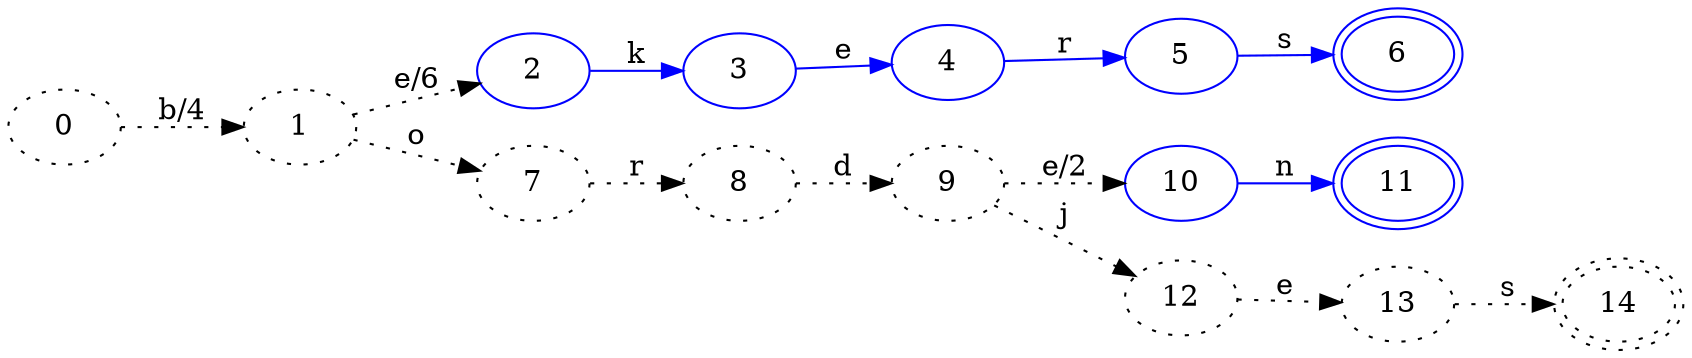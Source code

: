 digraph automaton {
  labelloc="l";
  labeljust="l";
  rankdir="LR";

  0 -> 1 [label="b/4",style="dotted"];
  1 -> 2 [label="e/6",style="dotted"];
  2 -> 3 [label="k",color="blue"];
  3 -> 4 [label="e",color="blue"];
  4 -> 5 [label="r",color="blue"];
  5 -> 6 [label="s",color="blue"];

  1 -> 7 [label="o",style="dotted"];
  7 -> 8 [label="r",style="dotted"];
  8 -> 9 [label="d",style="dotted"];
  9 -> 10 [label="e/2",style="dotted"];
  10 -> 11 [label="n",color="blue"];

  9 -> 12 [label="j",style="dotted"];
  12 -> 13 [label="e",style="dotted"];
  13 -> 14 [label="s",style="dotted"];

  2,3,4,5,6,10,11 [color="blue"];
  0,1,7,8,9,12,13,14 [style="dotted"];
  6,11,14 [peripheries=2];
}
